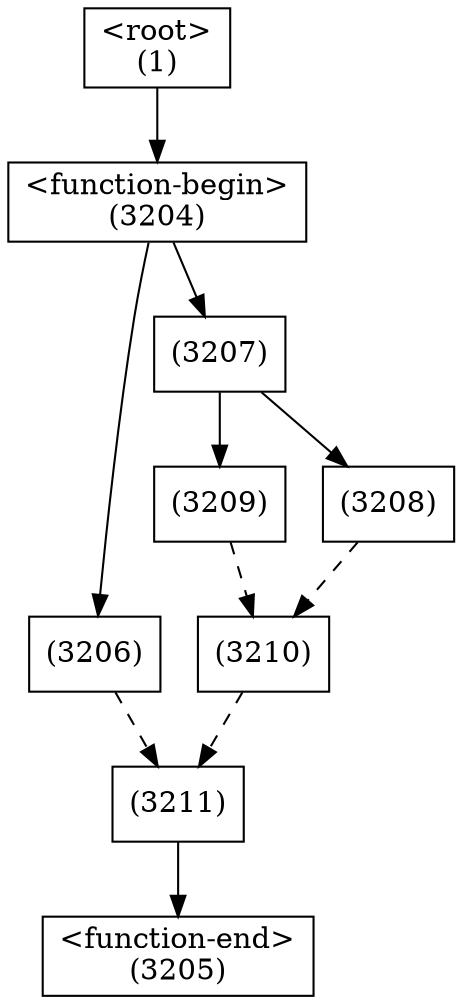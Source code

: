 digraph graphname {
n3211 [shape=box,label="(3211)"];
n3210 -> n3211[style="dashed"];
n3206 -> n3211[style="dashed"];
n3210 [shape=box,label="(3210)"];
n3209 -> n3210[style="dashed"];
n3208 -> n3210[style="dashed"];
n3209 [shape=box,label="(3209)"];
n3207 -> n3209[style="solid"];
n3208 [shape=box,label="(3208)"];
n3207 -> n3208[style="solid"];
n3207 [shape=box,label="(3207)"];
n3204 -> n3207[style="solid"];
n3206 [shape=box,label="(3206)"];
n3204 -> n3206[style="solid"];
n3205 [shape=box,label="<function-end>
(3205)"];
n3211 -> n3205[style="solid"];
n3204 [shape=box,label="<function-begin>
(3204)"];
n1 -> n3204[style="solid"];
n1 [shape=box,label="<root>
(1)"];
}
